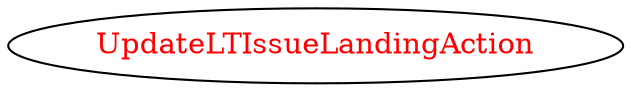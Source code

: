 digraph dependencyGraph {
 concentrate=true;
 ranksep="2.0";
 rankdir="LR"; 
 splines="ortho";
"UpdateLTIssueLandingAction" [fontcolor="red"];
}